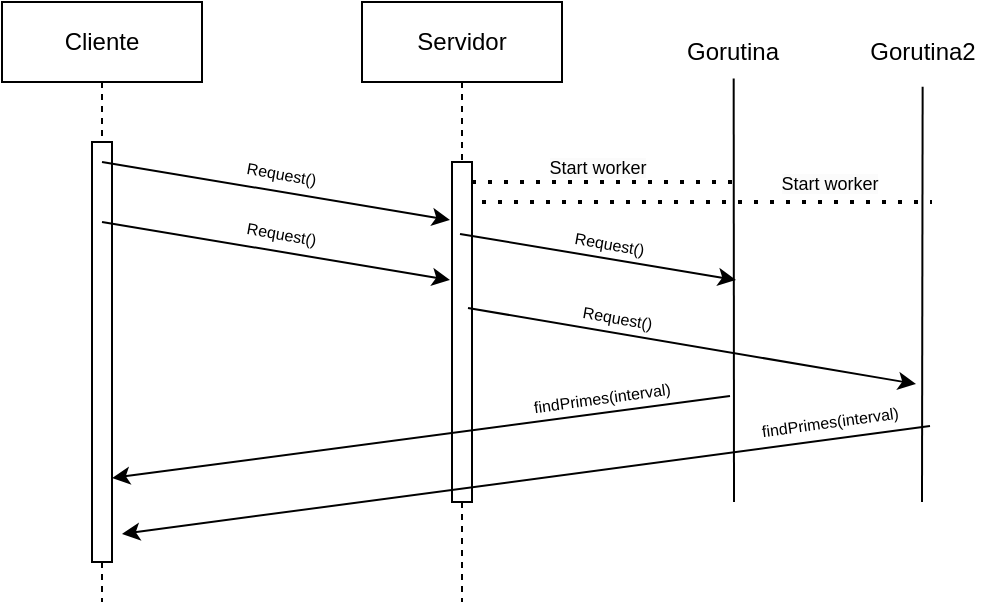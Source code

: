 <mxfile version="24.7.17">
  <diagram name="Page-1" id="2YBvvXClWsGukQMizWep">
    <mxGraphModel dx="989" dy="540" grid="1" gridSize="10" guides="1" tooltips="1" connect="1" arrows="1" fold="1" page="1" pageScale="1" pageWidth="850" pageHeight="1100" math="0" shadow="0">
      <root>
        <mxCell id="0" />
        <mxCell id="1" parent="0" />
        <mxCell id="POcBhGPax9hGcB6nVzOH-19" value="Cliente" style="shape=umlLifeline;perimeter=lifelinePerimeter;whiteSpace=wrap;html=1;container=0;dropTarget=0;collapsible=0;recursiveResize=0;outlineConnect=0;portConstraint=eastwest;newEdgeStyle={&quot;edgeStyle&quot;:&quot;elbowEdgeStyle&quot;,&quot;elbow&quot;:&quot;vertical&quot;,&quot;curved&quot;:0,&quot;rounded&quot;:0};" vertex="1" parent="1">
          <mxGeometry x="50" y="50" width="100" height="300" as="geometry" />
        </mxCell>
        <mxCell id="POcBhGPax9hGcB6nVzOH-20" value="" style="html=1;points=[];perimeter=orthogonalPerimeter;outlineConnect=0;targetShapes=umlLifeline;portConstraint=eastwest;newEdgeStyle={&quot;edgeStyle&quot;:&quot;elbowEdgeStyle&quot;,&quot;elbow&quot;:&quot;vertical&quot;,&quot;curved&quot;:0,&quot;rounded&quot;:0};" vertex="1" parent="POcBhGPax9hGcB6nVzOH-19">
          <mxGeometry x="45" y="70" width="10" height="210" as="geometry" />
        </mxCell>
        <mxCell id="POcBhGPax9hGcB6nVzOH-21" value="Servidor" style="shape=umlLifeline;perimeter=lifelinePerimeter;whiteSpace=wrap;html=1;container=0;dropTarget=0;collapsible=0;recursiveResize=0;outlineConnect=0;portConstraint=eastwest;newEdgeStyle={&quot;edgeStyle&quot;:&quot;elbowEdgeStyle&quot;,&quot;elbow&quot;:&quot;vertical&quot;,&quot;curved&quot;:0,&quot;rounded&quot;:0};" vertex="1" parent="1">
          <mxGeometry x="230" y="50" width="100" height="300" as="geometry" />
        </mxCell>
        <mxCell id="POcBhGPax9hGcB6nVzOH-22" value="" style="html=1;points=[];perimeter=orthogonalPerimeter;outlineConnect=0;targetShapes=umlLifeline;portConstraint=eastwest;newEdgeStyle={&quot;edgeStyle&quot;:&quot;elbowEdgeStyle&quot;,&quot;elbow&quot;:&quot;vertical&quot;,&quot;curved&quot;:0,&quot;rounded&quot;:0};" vertex="1" parent="POcBhGPax9hGcB6nVzOH-21">
          <mxGeometry x="45" y="80" width="10" height="170" as="geometry" />
        </mxCell>
        <mxCell id="POcBhGPax9hGcB6nVzOH-23" value="" style="endArrow=classic;html=1;rounded=0;" edge="1" parent="1">
          <mxGeometry width="50" height="50" relative="1" as="geometry">
            <mxPoint x="100" y="130" as="sourcePoint" />
            <mxPoint x="274" y="159" as="targetPoint" />
          </mxGeometry>
        </mxCell>
        <mxCell id="POcBhGPax9hGcB6nVzOH-24" value="&lt;font style=&quot;font-size: 8px;&quot;&gt;Request()&lt;/font&gt;" style="text;html=1;align=center;verticalAlign=middle;whiteSpace=wrap;rounded=0;rotation=10;" vertex="1" parent="1">
          <mxGeometry x="160" y="120" width="60" height="30" as="geometry" />
        </mxCell>
        <mxCell id="POcBhGPax9hGcB6nVzOH-25" value="" style="endArrow=classic;html=1;rounded=0;" edge="1" parent="1">
          <mxGeometry width="50" height="50" relative="1" as="geometry">
            <mxPoint x="100" y="160" as="sourcePoint" />
            <mxPoint x="274" y="189" as="targetPoint" />
          </mxGeometry>
        </mxCell>
        <mxCell id="POcBhGPax9hGcB6nVzOH-26" value="&lt;span style=&quot;font-size: 8px;&quot;&gt;Request()&lt;/span&gt;" style="text;html=1;align=center;verticalAlign=middle;whiteSpace=wrap;rounded=0;rotation=10;" vertex="1" parent="1">
          <mxGeometry x="160" y="150" width="60" height="30" as="geometry" />
        </mxCell>
        <mxCell id="POcBhGPax9hGcB6nVzOH-27" value="" style="endArrow=none;html=1;rounded=0;entryX=0.512;entryY=0.943;entryDx=0;entryDy=0;entryPerimeter=0;" edge="1" parent="1" target="POcBhGPax9hGcB6nVzOH-28">
          <mxGeometry width="50" height="50" relative="1" as="geometry">
            <mxPoint x="416" y="300" as="sourcePoint" />
            <mxPoint x="415" y="141" as="targetPoint" />
          </mxGeometry>
        </mxCell>
        <mxCell id="POcBhGPax9hGcB6nVzOH-28" value="Gorutina" style="text;html=1;align=center;verticalAlign=middle;resizable=0;points=[];autosize=1;strokeColor=none;fillColor=none;" vertex="1" parent="1">
          <mxGeometry x="380" y="60" width="70" height="30" as="geometry" />
        </mxCell>
        <mxCell id="POcBhGPax9hGcB6nVzOH-29" value="" style="endArrow=none;html=1;rounded=0;entryX=0.504;entryY=1.08;entryDx=0;entryDy=0;entryPerimeter=0;" edge="1" parent="1" target="POcBhGPax9hGcB6nVzOH-30">
          <mxGeometry width="50" height="50" relative="1" as="geometry">
            <mxPoint x="510" y="300" as="sourcePoint" />
            <mxPoint x="510" y="141" as="targetPoint" />
          </mxGeometry>
        </mxCell>
        <mxCell id="POcBhGPax9hGcB6nVzOH-30" value="Gorutina2" style="text;html=1;align=center;verticalAlign=middle;resizable=0;points=[];autosize=1;strokeColor=none;fillColor=none;" vertex="1" parent="1">
          <mxGeometry x="470" y="60" width="80" height="30" as="geometry" />
        </mxCell>
        <mxCell id="POcBhGPax9hGcB6nVzOH-31" value="" style="endArrow=none;dashed=1;html=1;dashPattern=1 3;strokeWidth=2;rounded=0;" edge="1" parent="1">
          <mxGeometry width="50" height="50" relative="1" as="geometry">
            <mxPoint x="285" y="140" as="sourcePoint" />
            <mxPoint x="415" y="140" as="targetPoint" />
          </mxGeometry>
        </mxCell>
        <mxCell id="POcBhGPax9hGcB6nVzOH-32" value="" style="endArrow=none;dashed=1;html=1;dashPattern=1 3;strokeWidth=2;rounded=0;" edge="1" parent="1">
          <mxGeometry width="50" height="50" relative="1" as="geometry">
            <mxPoint x="290" y="150" as="sourcePoint" />
            <mxPoint x="515" y="150" as="targetPoint" />
          </mxGeometry>
        </mxCell>
        <mxCell id="POcBhGPax9hGcB6nVzOH-33" value="" style="endArrow=classic;html=1;rounded=0;" edge="1" parent="1">
          <mxGeometry width="50" height="50" relative="1" as="geometry">
            <mxPoint x="414" y="247" as="sourcePoint" />
            <mxPoint x="105" y="288" as="targetPoint" />
          </mxGeometry>
        </mxCell>
        <mxCell id="POcBhGPax9hGcB6nVzOH-34" value="" style="endArrow=classic;html=1;rounded=0;" edge="1" parent="1">
          <mxGeometry width="50" height="50" relative="1" as="geometry">
            <mxPoint x="514" y="262" as="sourcePoint" />
            <mxPoint x="110" y="316" as="targetPoint" />
          </mxGeometry>
        </mxCell>
        <mxCell id="POcBhGPax9hGcB6nVzOH-35" value="&lt;span style=&quot;font-size: 8px;&quot;&gt;findPrimes(interval)&lt;/span&gt;" style="text;html=1;align=center;verticalAlign=middle;whiteSpace=wrap;rounded=0;rotation=-7.8;" vertex="1" parent="1">
          <mxGeometry x="320" y="232" width="60" height="30" as="geometry" />
        </mxCell>
        <mxCell id="POcBhGPax9hGcB6nVzOH-36" value="&lt;span style=&quot;font-size: 8px;&quot;&gt;findPrimes(interval)&lt;/span&gt;" style="text;html=1;align=center;verticalAlign=middle;whiteSpace=wrap;rounded=0;rotation=-7.8;" vertex="1" parent="1">
          <mxGeometry x="434" y="244" width="60" height="30" as="geometry" />
        </mxCell>
        <mxCell id="POcBhGPax9hGcB6nVzOH-37" value="" style="endArrow=classic;html=1;rounded=0;" edge="1" parent="1">
          <mxGeometry width="50" height="50" relative="1" as="geometry">
            <mxPoint x="279" y="166" as="sourcePoint" />
            <mxPoint x="417" y="189" as="targetPoint" />
          </mxGeometry>
        </mxCell>
        <mxCell id="POcBhGPax9hGcB6nVzOH-38" value="&lt;font style=&quot;font-size: 8px;&quot;&gt;Request()&lt;/font&gt;" style="text;html=1;align=center;verticalAlign=middle;whiteSpace=wrap;rounded=0;rotation=10;" vertex="1" parent="1">
          <mxGeometry x="324" y="155" width="60" height="30" as="geometry" />
        </mxCell>
        <mxCell id="POcBhGPax9hGcB6nVzOH-39" value="" style="endArrow=classic;html=1;rounded=0;" edge="1" parent="1">
          <mxGeometry width="50" height="50" relative="1" as="geometry">
            <mxPoint x="283" y="203" as="sourcePoint" />
            <mxPoint x="507" y="241" as="targetPoint" />
          </mxGeometry>
        </mxCell>
        <mxCell id="POcBhGPax9hGcB6nVzOH-40" value="&lt;font style=&quot;font-size: 8px;&quot;&gt;Request()&lt;/font&gt;" style="text;html=1;align=center;verticalAlign=middle;whiteSpace=wrap;rounded=0;rotation=10;" vertex="1" parent="1">
          <mxGeometry x="328" y="192" width="60" height="30" as="geometry" />
        </mxCell>
        <mxCell id="POcBhGPax9hGcB6nVzOH-41" value="&lt;span style=&quot;color: rgb(0, 0, 0); font-family: Helvetica; font-size: 9px; font-style: normal; font-variant-ligatures: normal; font-variant-caps: normal; font-weight: 400; letter-spacing: normal; orphans: 2; text-align: center; text-indent: 0px; text-transform: none; widows: 2; word-spacing: 0px; -webkit-text-stroke-width: 0px; white-space: normal; background-color: rgb(251, 251, 251); text-decoration-thickness: initial; text-decoration-style: initial; text-decoration-color: initial; display: inline !important; float: none;&quot;&gt;Start worker&lt;/span&gt;" style="text;html=1;align=center;verticalAlign=middle;whiteSpace=wrap;rounded=0;" vertex="1" parent="1">
          <mxGeometry x="318" y="117" width="60" height="30" as="geometry" />
        </mxCell>
        <mxCell id="POcBhGPax9hGcB6nVzOH-42" value="&lt;span style=&quot;color: rgb(0, 0, 0); font-family: Helvetica; font-size: 9px; font-style: normal; font-variant-ligatures: normal; font-variant-caps: normal; font-weight: 400; letter-spacing: normal; orphans: 2; text-align: center; text-indent: 0px; text-transform: none; widows: 2; word-spacing: 0px; -webkit-text-stroke-width: 0px; white-space: normal; background-color: rgb(251, 251, 251); text-decoration-thickness: initial; text-decoration-style: initial; text-decoration-color: initial; display: inline !important; float: none;&quot;&gt;Start worker&lt;/span&gt;" style="text;html=1;align=center;verticalAlign=middle;whiteSpace=wrap;rounded=0;" vertex="1" parent="1">
          <mxGeometry x="434" y="125" width="60" height="30" as="geometry" />
        </mxCell>
      </root>
    </mxGraphModel>
  </diagram>
</mxfile>
